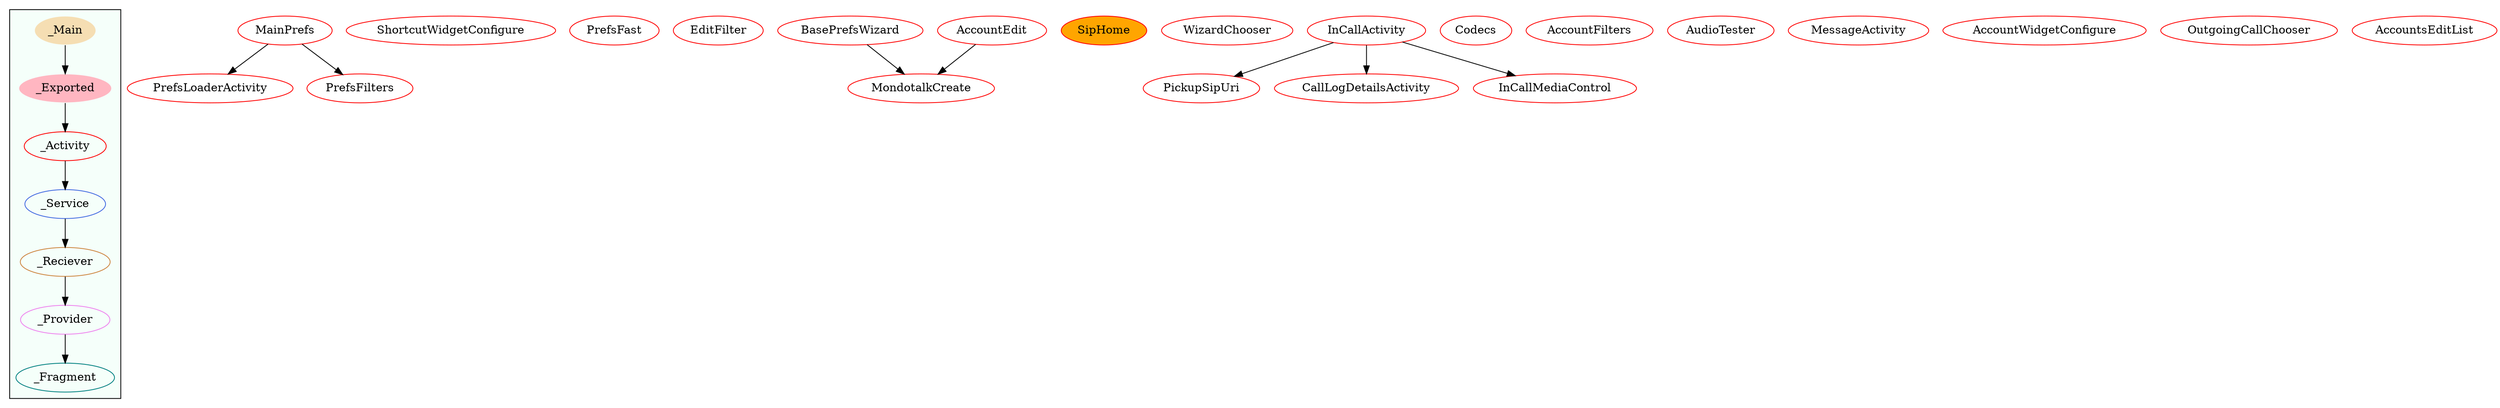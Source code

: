 digraph G {
subgraph cluster_legend{ 
bgcolor=mintcream;
_Activity[color = red];
_Service[color = royalblue];
_Provider[color = violet];
_Reciever[color = peru];
_Fragment[color = teal];
_Main[style=filled, fillcolor=wheat, color = mintcream];
_Exported[style=filled, fillcolor=lightpink, color = mintcream];
_Main -> _Exported -> _Activity -> _Service -> _Reciever -> _Provider -> _Fragment; 
}
MainPrefs[color = red];
ShortcutWidgetConfigure[color = red];
PrefsFast[color = red];
EditFilter[color = red];
BasePrefsWizard[color = red];
SipHome[style=filled, fillcolor=orange, color = red];
WizardChooser[color = red];
PickupSipUri[color = red];
MainPrefs[color = red];
CallLogDetailsActivity[color = red];
PrefsLoaderActivity[color = red];
Codecs[color = red];
AccountFilters[color = red];
InCallMediaControl[color = red];
AudioTester[color = red];
PrefsFilters[color = red];
MessageActivity[color = red];
AccountWidgetConfigure[color = red];
OutgoingCallChooser[color = red];
AccountEdit[color = red];
AccountsEditList[color = red];
InCallActivity[color = red];
MondotalkCreate[color = red];

 BasePrefsWizard -> MondotalkCreate
 MainPrefs -> PrefsLoaderActivity
 MainPrefs -> PrefsFilters
 AccountEdit -> MondotalkCreate
 InCallActivity -> InCallMediaControl
 InCallActivity -> PickupSipUri
 InCallActivity -> CallLogDetailsActivity
}